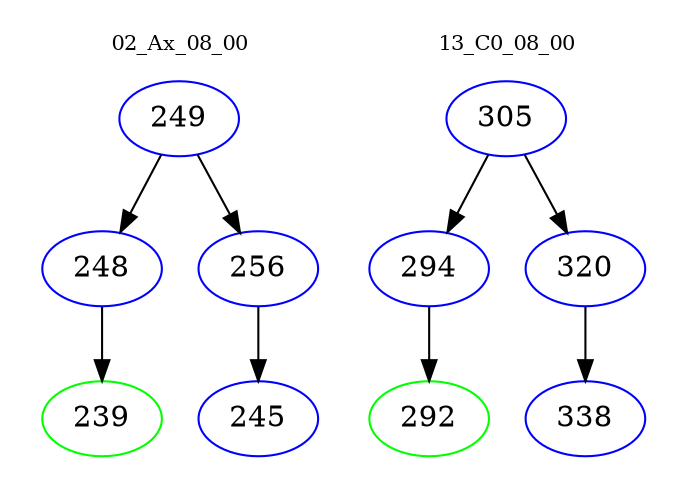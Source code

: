 digraph{
subgraph cluster_0 {
color = white
label = "02_Ax_08_00";
fontsize=10;
T0_249 [label="249", color="blue"]
T0_249 -> T0_248 [color="black"]
T0_248 [label="248", color="blue"]
T0_248 -> T0_239 [color="black"]
T0_239 [label="239", color="green"]
T0_249 -> T0_256 [color="black"]
T0_256 [label="256", color="blue"]
T0_256 -> T0_245 [color="black"]
T0_245 [label="245", color="blue"]
}
subgraph cluster_1 {
color = white
label = "13_C0_08_00";
fontsize=10;
T1_305 [label="305", color="blue"]
T1_305 -> T1_294 [color="black"]
T1_294 [label="294", color="blue"]
T1_294 -> T1_292 [color="black"]
T1_292 [label="292", color="green"]
T1_305 -> T1_320 [color="black"]
T1_320 [label="320", color="blue"]
T1_320 -> T1_338 [color="black"]
T1_338 [label="338", color="blue"]
}
}
